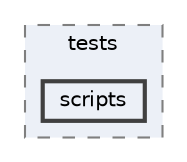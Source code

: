 digraph "apps/car_controls/tests/scripts"
{
 // LATEX_PDF_SIZE
  bgcolor="transparent";
  edge [fontname=Helvetica,fontsize=10,labelfontname=Helvetica,labelfontsize=10];
  node [fontname=Helvetica,fontsize=10,shape=box,height=0.2,width=0.4];
  compound=true
  subgraph clusterdir_09baeeae9748e6b6f50f47e1d7486b07 {
    graph [ bgcolor="#ecf0f7", pencolor="grey50", label="tests", fontname=Helvetica,fontsize=10 style="filled,dashed", URL="dir_09baeeae9748e6b6f50f47e1d7486b07.html",tooltip=""]
  dir_17ed662aa20f3aaea89fea3bc7891216 [label="scripts", fillcolor="#ecf0f7", color="grey25", style="filled,bold", URL="dir_17ed662aa20f3aaea89fea3bc7891216.html",tooltip=""];
  }
}
